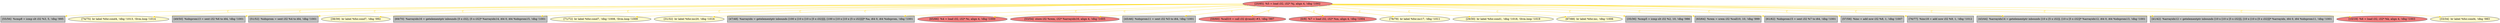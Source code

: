 
digraph G {


node956 [fillcolor=grey,label="[55/56]  %cmp8 = icmp slt i32 %3, 5, !dbg !995",shape=rectangle,style=filled ]
node955 [fillcolor=lemonchiffon,label="[74/75]  br label %for.cond4, !dbg !1013, !llvm.loop !1014",shape=ellipse,style=filled ]
node953 [fillcolor=grey,label="[49/50]  %idxprom13 = sext i32 %6 to i64, !dbg !1001",shape=rectangle,style=filled ]
node952 [fillcolor=grey,label="[51/52]  %idxprom = sext i32 %4 to i64, !dbg !1001",shape=rectangle,style=filled ]
node954 [fillcolor=lemonchiffon,label="[38/39]  br label %for.cond7, !dbg !992",shape=ellipse,style=filled ]
node950 [fillcolor=grey,label="[69/70]  %arrayidx16 = getelementptr inbounds [5 x i32], [5 x i32]* %arrayidx14, i64 0, i64 %idxprom15, !dbg !1001",shape=rectangle,style=filled ]
node949 [fillcolor=lemonchiffon,label="[71/72]  br label %for.cond7, !dbg !1008, !llvm.loop !1009",shape=ellipse,style=filled ]
node948 [fillcolor=lemonchiffon,label="[31/32]  br label %for.inc20, !dbg !1016",shape=ellipse,style=filled ]
node947 [fillcolor=grey,label="[47/48]  %arrayidx = getelementptr inbounds [100 x [10 x [10 x [5 x i32]]]], [100 x [10 x [10 x [5 x i32]]]]* %a, i64 0, i64 %idxprom, !dbg !1001",shape=rectangle,style=filled ]
node934 [fillcolor=lightcoral,label="[65/66]  %4 = load i32, i32* %i, align 4, !dbg !1000",shape=ellipse,style=filled ]
node951 [fillcolor=lightcoral,label="[53/54]  store i32 %rem, i32* %arrayidx16, align 4, !dbg !1005",shape=ellipse,style=filled ]
node941 [fillcolor=grey,label="[45/46]  %idxprom11 = sext i32 %5 to i64, !dbg !1001",shape=rectangle,style=filled ]
node932 [fillcolor=lightcoral,label="[59/60]  %call10 = call i32 @rand() #3, !dbg !997",shape=ellipse,style=filled ]
node931 [fillcolor=lightcoral,label="[0/9]  %7 = load i32, i32* %m, align 4, !dbg !1004",shape=ellipse,style=filled ]
node935 [fillcolor=lemonchiffon,label="[78/79]  br label %for.inc17, !dbg !1011",shape=ellipse,style=filled ]
node939 [fillcolor=lemonchiffon,label="[29/30]  br label %for.cond1, !dbg !1018, !llvm.loop !1019",shape=ellipse,style=filled ]
node933 [fillcolor=lemonchiffon,label="[67/68]  br label %for.inc, !dbg !1006",shape=ellipse,style=filled ]
node946 [fillcolor=grey,label="[35/36]  %cmp5 = icmp slt i32 %2, 10, !dbg !986",shape=rectangle,style=filled ]
node937 [fillcolor=grey,label="[63/64]  %rem = srem i32 %call10, 10, !dbg !999",shape=rectangle,style=filled ]
node936 [fillcolor=grey,label="[61/62]  %idxprom15 = sext i32 %7 to i64, !dbg !1001",shape=rectangle,style=filled ]
node930 [fillcolor=grey,label="[57/58]  %inc = add nsw i32 %8, 1, !dbg !1007",shape=rectangle,style=filled ]
node938 [fillcolor=grey,label="[76/77]  %inc18 = add nsw i32 %9, 1, !dbg !1012",shape=rectangle,style=filled ]
node942 [fillcolor=grey,label="[43/44]  %arrayidx14 = getelementptr inbounds [10 x [5 x i32]], [10 x [5 x i32]]* %arrayidx12, i64 0, i64 %idxprom13, !dbg !1001",shape=rectangle,style=filled ]
node944 [fillcolor=grey,label="[41/42]  %arrayidx12 = getelementptr inbounds [10 x [10 x [5 x i32]]], [10 x [10 x [5 x i32]]]* %arrayidx, i64 0, i64 %idxprom11, !dbg !1001",shape=rectangle,style=filled ]
node940 [fillcolor=lightcoral,label="[20/85]  %5 = load i32, i32* %j, align 4, !dbg !1002",shape=ellipse,style=filled ]
node945 [fillcolor=lightcoral,label="[10/19]  %6 = load i32, i32* %k, align 4, !dbg !1003",shape=ellipse,style=filled ]
node943 [fillcolor=lemonchiffon,label="[33/34]  br label %for.cond4, !dbg !983",shape=ellipse,style=filled ]

node940->node947 [style=solid,color=gold,label="C",penwidth=1.0,fontcolor=gold ]
node940->node953 [style=solid,color=gold,label="C",penwidth=1.0,fontcolor=gold ]
node940->node941 [style=solid,color=gold,label="C",penwidth=1.0,fontcolor=gold ]
node940->node949 [style=solid,color=gold,label="C",penwidth=1.0,fontcolor=gold ]
node940->node930 [style=solid,color=gold,label="C",penwidth=1.0,fontcolor=gold ]
node940->node933 [style=solid,color=gold,label="C",penwidth=1.0,fontcolor=gold ]
node940->node943 [style=solid,color=gold,label="C",penwidth=1.0,fontcolor=gold ]
node940->node936 [style=solid,color=gold,label="C",penwidth=1.0,fontcolor=gold ]
node940->node934 [style=solid,color=gold,label="C",penwidth=1.0,fontcolor=gold ]
node940->node944 [style=solid,color=gold,label="C",penwidth=1.0,fontcolor=gold ]
node940->node942 [style=solid,color=gold,label="C",penwidth=1.0,fontcolor=gold ]
node940->node951 [style=solid,color=gold,label="C",penwidth=1.0,fontcolor=gold ]
node940->node935 [style=solid,color=gold,label="C",penwidth=1.0,fontcolor=gold ]
node940->node938 [style=solid,color=gold,label="C",penwidth=1.0,fontcolor=gold ]
node940->node954 [style=solid,color=gold,label="C",penwidth=1.0,fontcolor=gold ]
node940->node946 [style=solid,color=gold,label="C",penwidth=1.0,fontcolor=gold ]
node940->node939 [style=solid,color=gold,label="C",penwidth=1.0,fontcolor=gold ]
node940->node945 [style=solid,color=gold,label="C",penwidth=1.0,fontcolor=gold ]
node940->node950 [style=solid,color=gold,label="C",penwidth=1.0,fontcolor=gold ]
node940->node931 [style=solid,color=gold,label="C",penwidth=1.0,fontcolor=gold ]
node940->node952 [style=solid,color=gold,label="C",penwidth=1.0,fontcolor=gold ]
node940->node956 [style=solid,color=gold,label="C",penwidth=1.0,fontcolor=gold ]
node940->node937 [style=solid,color=gold,label="C",penwidth=1.0,fontcolor=gold ]
node940->node948 [style=solid,color=gold,label="C",penwidth=1.0,fontcolor=gold ]
node940->node932 [style=solid,color=gold,label="C",penwidth=1.0,fontcolor=gold ]
node940->node955 [style=solid,color=gold,label="C",penwidth=1.0,fontcolor=gold ]


}
